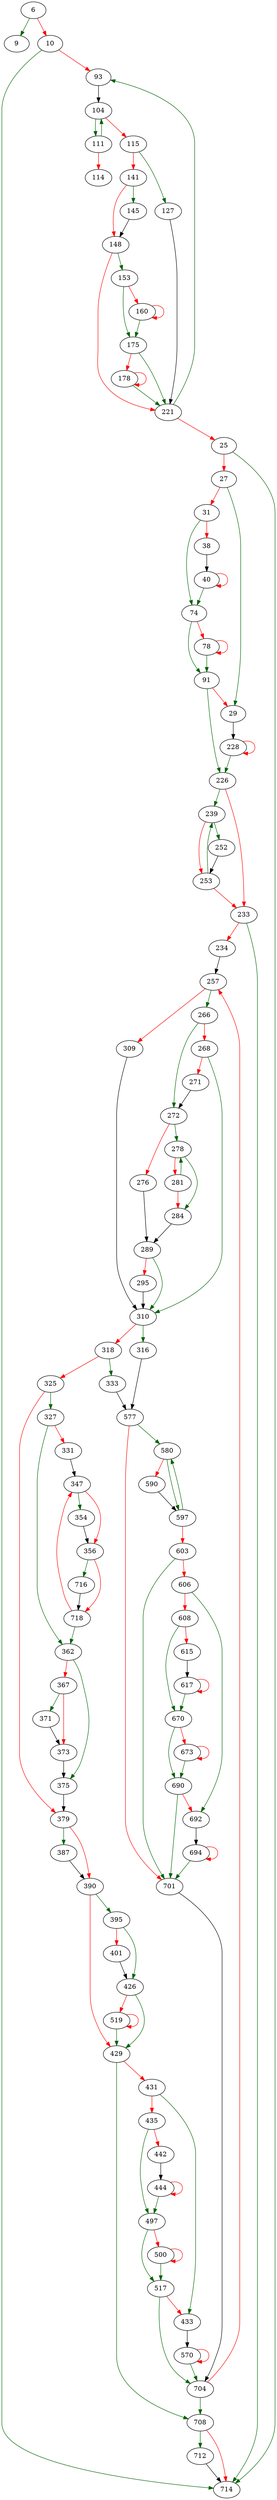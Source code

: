 strict digraph "mergefps" {
	// Node definitions.
	6 [entry=true];
	9;
	10;
	714;
	93;
	25;
	27;
	29;
	31;
	228;
	74;
	38;
	40;
	91;
	78;
	226;
	104;
	111;
	115;
	114;
	127;
	141;
	221;
	145;
	148;
	153;
	175;
	160;
	178;
	239;
	233;
	234;
	257;
	252;
	253;
	266;
	309;
	272;
	268;
	310;
	271;
	278;
	276;
	289;
	284;
	281;
	295;
	316;
	318;
	577;
	333;
	325;
	327;
	379;
	362;
	331;
	347;
	354;
	356;
	716;
	718;
	375;
	367;
	371;
	373;
	387;
	390;
	395;
	429;
	426;
	401;
	519;
	708;
	431;
	433;
	435;
	570;
	497;
	442;
	444;
	517;
	500;
	704;
	580;
	701;
	597;
	590;
	603;
	606;
	692;
	608;
	670;
	615;
	617;
	690;
	673;
	694;
	712;

	// Edge definitions.
	6 -> 9 [
		color=darkgreen
		cond=true
	];
	6 -> 10 [
		color=red
		cond=false
	];
	10 -> 714 [
		color=darkgreen
		cond=true
	];
	10 -> 93 [
		color=red
		cond=false
	];
	93 -> 104;
	25 -> 714 [
		color=darkgreen
		cond=true
	];
	25 -> 27 [
		color=red
		cond=false
	];
	27 -> 29 [
		color=darkgreen
		cond=true
	];
	27 -> 31 [
		color=red
		cond=false
	];
	29 -> 228;
	31 -> 74 [
		color=darkgreen
		cond=true
	];
	31 -> 38 [
		color=red
		cond=false
	];
	228 -> 228 [
		color=red
		cond=false
	];
	228 -> 226 [
		color=darkgreen
		cond=true
	];
	74 -> 91 [
		color=darkgreen
		cond=true
	];
	74 -> 78 [
		color=red
		cond=false
	];
	38 -> 40;
	40 -> 74 [
		color=darkgreen
		cond=true
	];
	40 -> 40 [
		color=red
		cond=false
	];
	91 -> 29 [
		color=red
		cond=false
	];
	91 -> 226 [
		color=darkgreen
		cond=true
	];
	78 -> 91 [
		color=darkgreen
		cond=true
	];
	78 -> 78 [
		color=red
		cond=false
	];
	226 -> 239 [
		color=darkgreen
		cond=true
	];
	226 -> 233 [
		color=red
		cond=false
	];
	104 -> 111 [
		color=darkgreen
		cond=true
	];
	104 -> 115 [
		color=red
		cond=false
	];
	111 -> 104 [
		color=darkgreen
		cond=true
	];
	111 -> 114 [
		color=red
		cond=false
	];
	115 -> 127 [
		color=darkgreen
		cond=true
	];
	115 -> 141 [
		color=red
		cond=false
	];
	127 -> 221;
	141 -> 145 [
		color=darkgreen
		cond=true
	];
	141 -> 148 [
		color=red
		cond=false
	];
	221 -> 93 [
		color=darkgreen
		cond=true
	];
	221 -> 25 [
		color=red
		cond=false
	];
	145 -> 148;
	148 -> 221 [
		color=red
		cond=false
	];
	148 -> 153 [
		color=darkgreen
		cond=true
	];
	153 -> 175 [
		color=darkgreen
		cond=true
	];
	153 -> 160 [
		color=red
		cond=false
	];
	175 -> 221 [
		color=darkgreen
		cond=true
	];
	175 -> 178 [
		color=red
		cond=false
	];
	160 -> 175 [
		color=darkgreen
		cond=true
	];
	160 -> 160 [
		color=red
		cond=false
	];
	178 -> 221 [
		color=darkgreen
		cond=true
	];
	178 -> 178 [
		color=red
		cond=false
	];
	239 -> 252 [
		color=darkgreen
		cond=true
	];
	239 -> 253 [
		color=red
		cond=false
	];
	233 -> 714 [
		color=darkgreen
		cond=true
	];
	233 -> 234 [
		color=red
		cond=false
	];
	234 -> 257;
	257 -> 266 [
		color=darkgreen
		cond=true
	];
	257 -> 309 [
		color=red
		cond=false
	];
	252 -> 253;
	253 -> 239 [
		color=darkgreen
		cond=true
	];
	253 -> 233 [
		color=red
		cond=false
	];
	266 -> 272 [
		color=darkgreen
		cond=true
	];
	266 -> 268 [
		color=red
		cond=false
	];
	309 -> 310;
	272 -> 278 [
		color=darkgreen
		cond=true
	];
	272 -> 276 [
		color=red
		cond=false
	];
	268 -> 310 [
		color=darkgreen
		cond=true
	];
	268 -> 271 [
		color=red
		cond=false
	];
	310 -> 316 [
		color=darkgreen
		cond=true
	];
	310 -> 318 [
		color=red
		cond=false
	];
	271 -> 272;
	278 -> 284 [
		color=darkgreen
		cond=true
	];
	278 -> 281 [
		color=red
		cond=false
	];
	276 -> 289;
	289 -> 310 [
		color=darkgreen
		cond=true
	];
	289 -> 295 [
		color=red
		cond=false
	];
	284 -> 289;
	281 -> 278 [
		color=darkgreen
		cond=true
	];
	281 -> 284 [
		color=red
		cond=false
	];
	295 -> 310;
	316 -> 577;
	318 -> 333 [
		color=darkgreen
		cond=true
	];
	318 -> 325 [
		color=red
		cond=false
	];
	577 -> 580 [
		color=darkgreen
		cond=true
	];
	577 -> 701 [
		color=red
		cond=false
	];
	333 -> 577;
	325 -> 327 [
		color=darkgreen
		cond=true
	];
	325 -> 379 [
		color=red
		cond=false
	];
	327 -> 362 [
		color=darkgreen
		cond=true
	];
	327 -> 331 [
		color=red
		cond=false
	];
	379 -> 387 [
		color=darkgreen
		cond=true
	];
	379 -> 390 [
		color=red
		cond=false
	];
	362 -> 375 [
		color=darkgreen
		cond=true
	];
	362 -> 367 [
		color=red
		cond=false
	];
	331 -> 347;
	347 -> 354 [
		color=darkgreen
		cond=true
	];
	347 -> 356 [
		color=red
		cond=false
	];
	354 -> 356;
	356 -> 716 [
		color=darkgreen
		cond=true
	];
	356 -> 718 [
		color=red
		cond=false
	];
	716 -> 718;
	718 -> 362 [
		color=darkgreen
		cond=true
	];
	718 -> 347 [
		color=red
		cond=false
	];
	375 -> 379;
	367 -> 371 [
		color=darkgreen
		cond=true
	];
	367 -> 373 [
		color=red
		cond=false
	];
	371 -> 373;
	373 -> 375;
	387 -> 390;
	390 -> 395 [
		color=darkgreen
		cond=true
	];
	390 -> 429 [
		color=red
		cond=false
	];
	395 -> 426 [
		color=darkgreen
		cond=true
	];
	395 -> 401 [
		color=red
		cond=false
	];
	429 -> 708 [
		color=darkgreen
		cond=true
	];
	429 -> 431 [
		color=red
		cond=false
	];
	426 -> 429 [
		color=darkgreen
		cond=true
	];
	426 -> 519 [
		color=red
		cond=false
	];
	401 -> 426;
	519 -> 429 [
		color=darkgreen
		cond=true
	];
	519 -> 519 [
		color=red
		cond=false
	];
	708 -> 714 [
		color=red
		cond=false
	];
	708 -> 712 [
		color=darkgreen
		cond=true
	];
	431 -> 433 [
		color=darkgreen
		cond=true
	];
	431 -> 435 [
		color=red
		cond=false
	];
	433 -> 570;
	435 -> 497 [
		color=darkgreen
		cond=true
	];
	435 -> 442 [
		color=red
		cond=false
	];
	570 -> 570 [
		color=red
		cond=false
	];
	570 -> 704 [
		color=darkgreen
		cond=true
	];
	497 -> 517 [
		color=darkgreen
		cond=true
	];
	497 -> 500 [
		color=red
		cond=false
	];
	442 -> 444;
	444 -> 497 [
		color=darkgreen
		cond=true
	];
	444 -> 444 [
		color=red
		cond=false
	];
	517 -> 433 [
		color=red
		cond=false
	];
	517 -> 704 [
		color=darkgreen
		cond=true
	];
	500 -> 517 [
		color=darkgreen
		cond=true
	];
	500 -> 500 [
		color=red
		cond=false
	];
	704 -> 257 [
		color=red
		cond=false
	];
	704 -> 708 [
		color=darkgreen
		cond=true
	];
	580 -> 597 [
		color=darkgreen
		cond=true
	];
	580 -> 590 [
		color=red
		cond=false
	];
	701 -> 704;
	597 -> 580 [
		color=darkgreen
		cond=true
	];
	597 -> 603 [
		color=red
		cond=false
	];
	590 -> 597;
	603 -> 701 [
		color=darkgreen
		cond=true
	];
	603 -> 606 [
		color=red
		cond=false
	];
	606 -> 692 [
		color=darkgreen
		cond=true
	];
	606 -> 608 [
		color=red
		cond=false
	];
	692 -> 694;
	608 -> 670 [
		color=darkgreen
		cond=true
	];
	608 -> 615 [
		color=red
		cond=false
	];
	670 -> 690 [
		color=darkgreen
		cond=true
	];
	670 -> 673 [
		color=red
		cond=false
	];
	615 -> 617;
	617 -> 670 [
		color=darkgreen
		cond=true
	];
	617 -> 617 [
		color=red
		cond=false
	];
	690 -> 701 [
		color=darkgreen
		cond=true
	];
	690 -> 692 [
		color=red
		cond=false
	];
	673 -> 690 [
		color=darkgreen
		cond=true
	];
	673 -> 673 [
		color=red
		cond=false
	];
	694 -> 701 [
		color=darkgreen
		cond=true
	];
	694 -> 694 [
		color=red
		cond=false
	];
	712 -> 714;
}